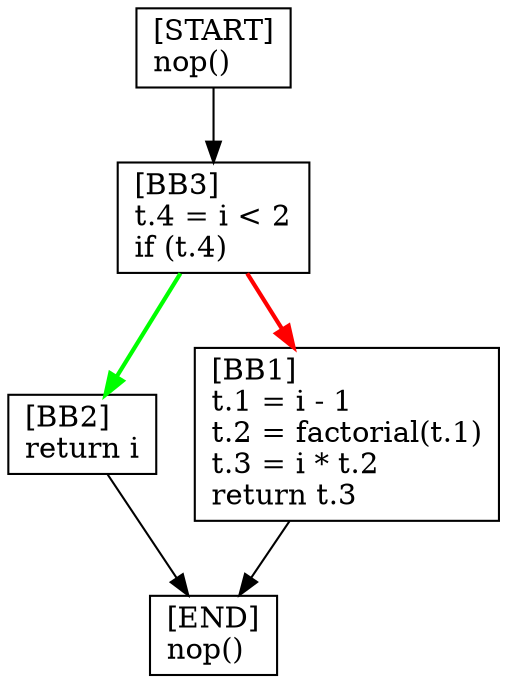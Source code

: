 digraph {
  node [shape=box]
  BB3 [label="[BB3]\lt.4 = i < 2\lif (t.4)\l"];
  BB2 [label="[BB2]\lreturn i\l"];
  END [label="[END]\lnop()\l"];
  START [label="[START]\lnop()\l"];
  BB1 [label="[BB1]\lt.1 = i - 1\lt.2 = factorial(t.1)\lt.3 = i * t.2\lreturn t.3\l"];
  BB2 -> END;
  START -> BB3;
  BB3 -> BB1 [color=red, penwidth=2];
  BB1 -> END;
  BB3 -> BB2 [color=green, penwidth=2];
}
